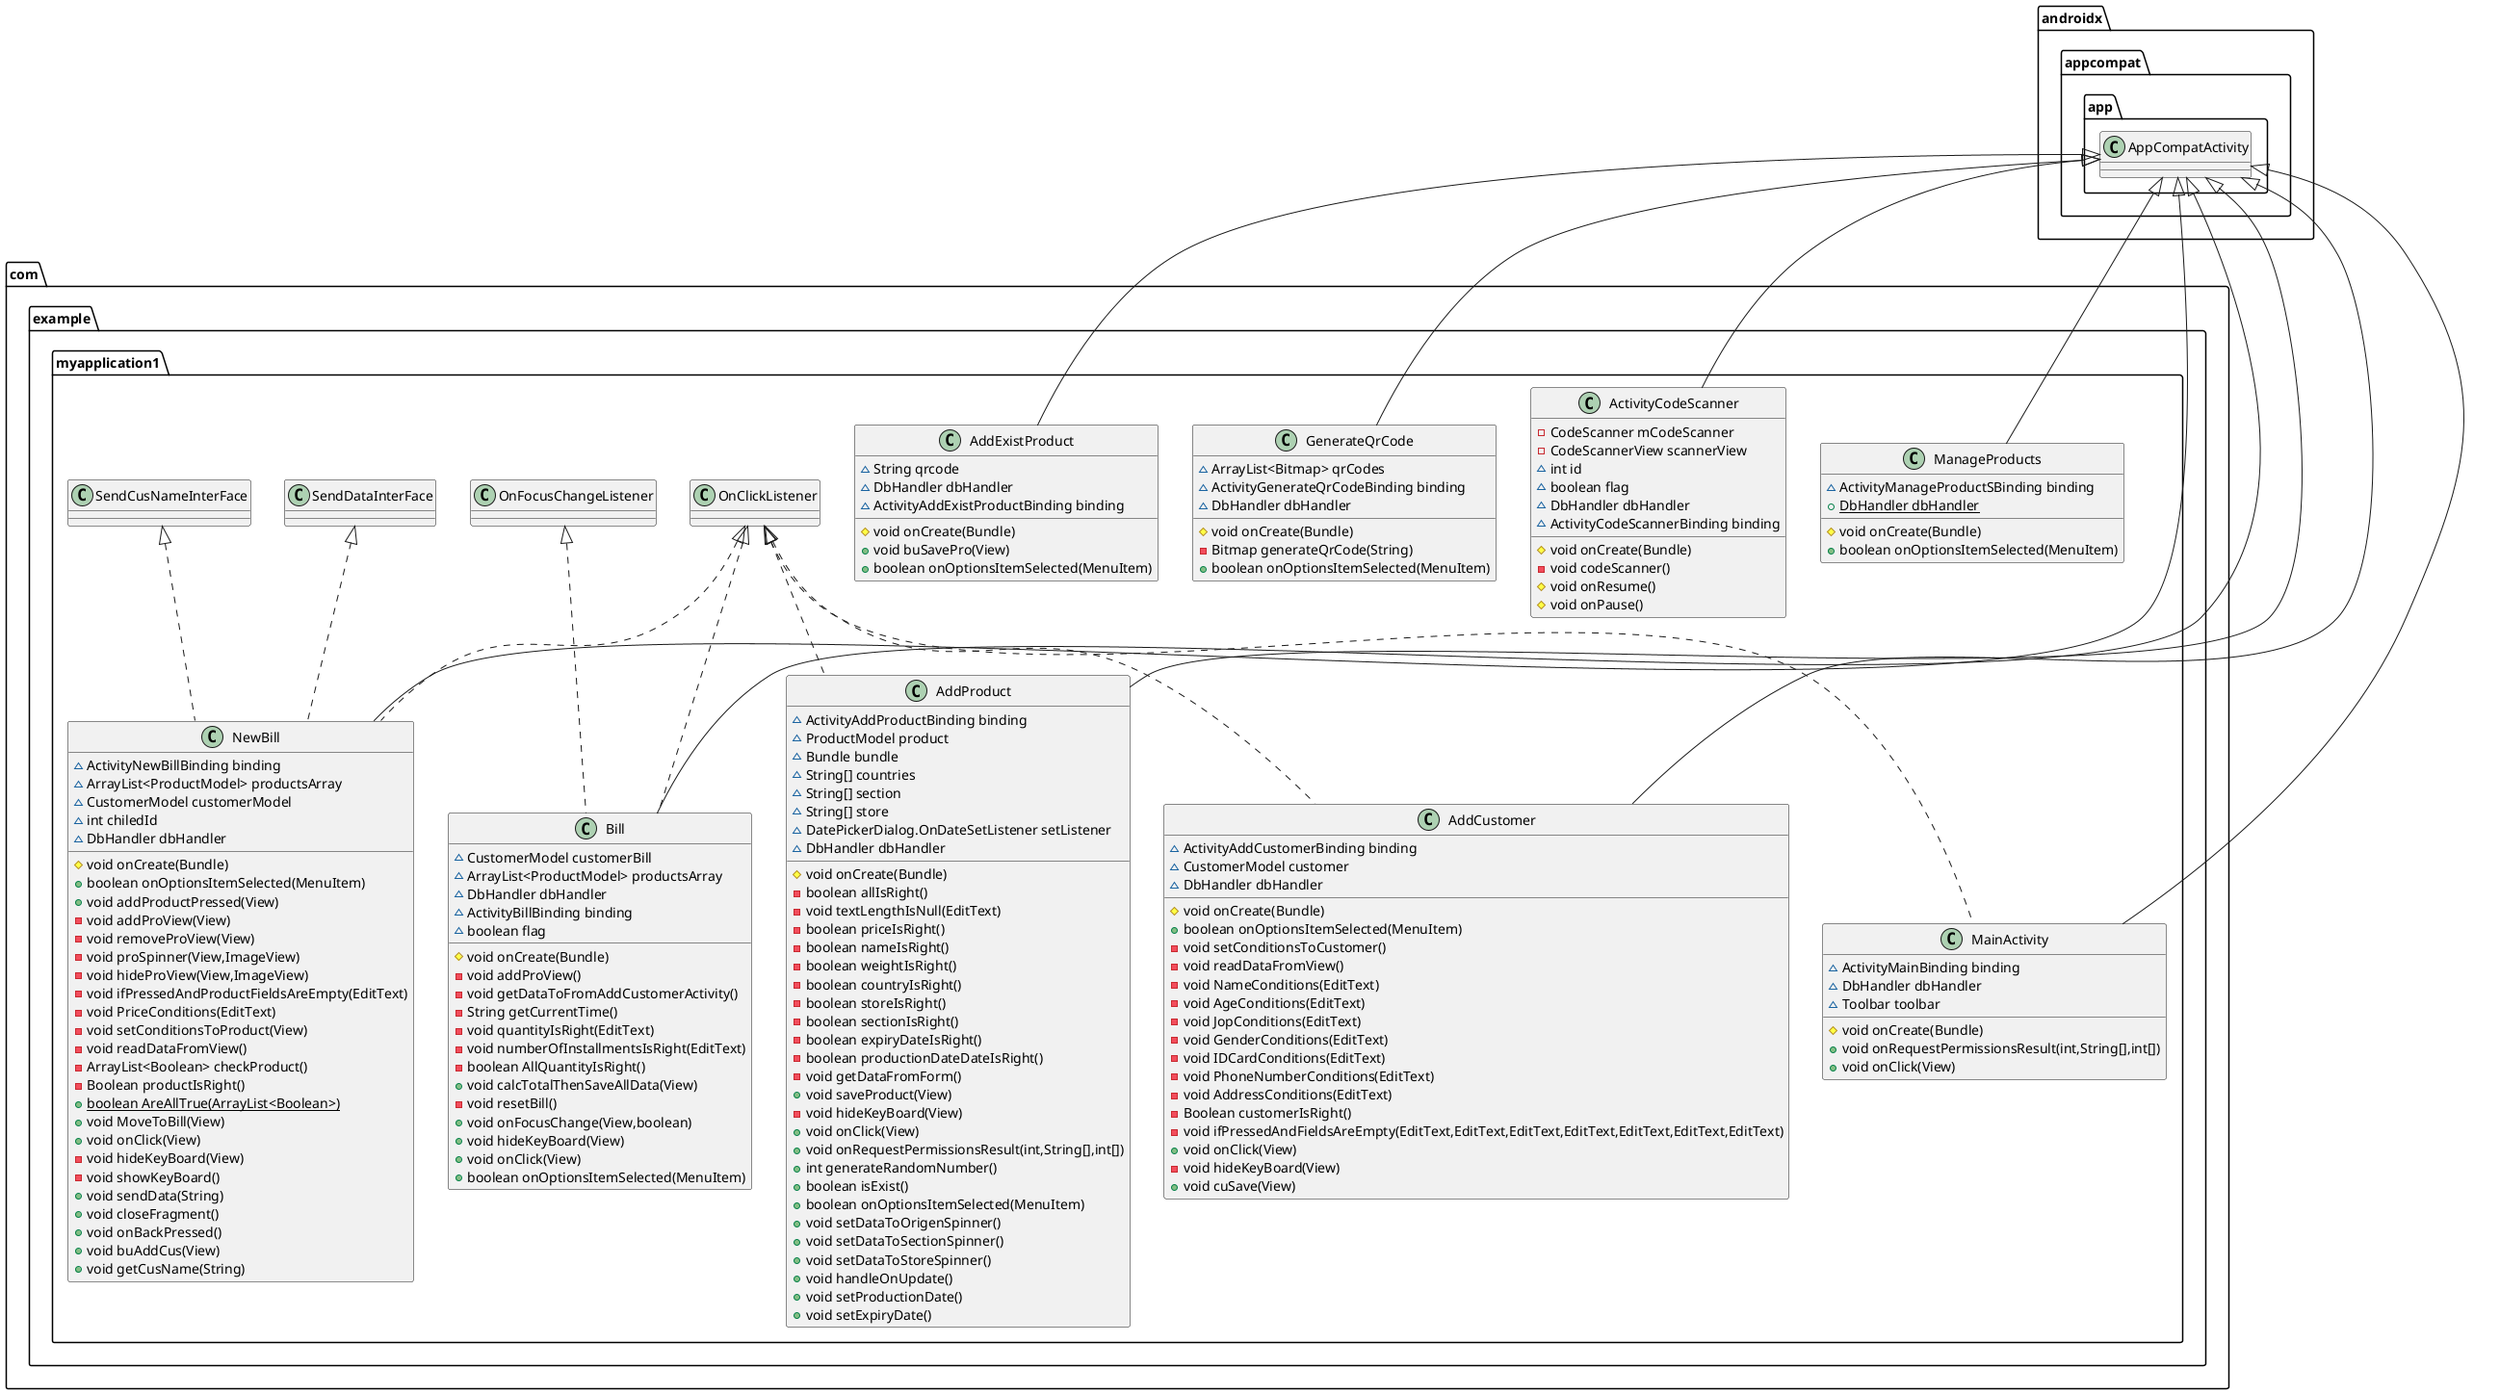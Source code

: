 @startuml
class com.example.myapplication1.GenerateQrCode {
~ ArrayList<Bitmap> qrCodes
~ ActivityGenerateQrCodeBinding binding
~ DbHandler dbHandler
# void onCreate(Bundle)
- Bitmap generateQrCode(String)
+ boolean onOptionsItemSelected(MenuItem)
}
class com.example.myapplication1.NewBill {
~ ActivityNewBillBinding binding
~ ArrayList<ProductModel> productsArray
~ CustomerModel customerModel
~ int chiledId
~ DbHandler dbHandler
# void onCreate(Bundle)
+ boolean onOptionsItemSelected(MenuItem)
+ void addProductPressed(View)
- void addProView(View)
- void removeProView(View)
- void proSpinner(View,ImageView)
- void hideProView(View,ImageView)
- void ifPressedAndProductFieldsAreEmpty(EditText)
- void PriceConditions(EditText)
- void setConditionsToProduct(View)
- void readDataFromView()
- ArrayList<Boolean> checkProduct()
- Boolean productIsRight()
+ {static} boolean AreAllTrue(ArrayList<Boolean>)
+ void MoveToBill(View)
+ void onClick(View)
- void hideKeyBoard(View)
- void showKeyBoard()
+ void sendData(String)
+ void closeFragment()
+ void onBackPressed()
+ void buAddCus(View)
+ void getCusName(String)
}
class com.example.myapplication1.Bill {
~ CustomerModel customerBill
~ ArrayList<ProductModel> productsArray
~ DbHandler dbHandler
~ ActivityBillBinding binding
~ boolean flag
# void onCreate(Bundle)
- void addProView()
- void getDataToFromAddCustomerActivity()
- String getCurrentTime()
- void quantityIsRight(EditText)
- void numberOfInstallmentsIsRight(EditText)
- boolean AllQuantityIsRight()
+ void calcTotalThenSaveAllData(View)
- void resetBill()
+ void onFocusChange(View,boolean)
+ void hideKeyBoard(View)
+ void onClick(View)
+ boolean onOptionsItemSelected(MenuItem)
}
class com.example.myapplication1.AddCustomer {
~ ActivityAddCustomerBinding binding
~ CustomerModel customer
~ DbHandler dbHandler
# void onCreate(Bundle)
+ boolean onOptionsItemSelected(MenuItem)
- void setConditionsToCustomer()
- void readDataFromView()
- void NameConditions(EditText)
- void AgeConditions(EditText)
- void JopConditions(EditText)
- void GenderConditions(EditText)
- void IDCardConditions(EditText)
- void PhoneNumberConditions(EditText)
- void AddressConditions(EditText)
- Boolean customerIsRight()
- void ifPressedAndFieldsAreEmpty(EditText,EditText,EditText,EditText,EditText,EditText,EditText)
+ void onClick(View)
- void hideKeyBoard(View)
+ void cuSave(View)
}
class com.example.myapplication1.AddExistProduct {
~ String qrcode
~ DbHandler dbHandler
~ ActivityAddExistProductBinding binding
# void onCreate(Bundle)
+ void buSavePro(View)
+ boolean onOptionsItemSelected(MenuItem)
}
class com.example.myapplication1.MainActivity {
~ ActivityMainBinding binding
~ DbHandler dbHandler
~ Toolbar toolbar
# void onCreate(Bundle)
+ void onRequestPermissionsResult(int,String[],int[])
+ void onClick(View)
}
class com.example.myapplication1.ManageProducts {
~ ActivityManageProductSBinding binding
+ {static} DbHandler dbHandler
# void onCreate(Bundle)
+ boolean onOptionsItemSelected(MenuItem)
}
class com.example.myapplication1.AddProduct {
~ ActivityAddProductBinding binding
~ ProductModel product
~ Bundle bundle
~ String[] countries
~ String[] section
~ String[] store
~ DatePickerDialog.OnDateSetListener setListener
~ DbHandler dbHandler
# void onCreate(Bundle)
- boolean allIsRight()
- void textLengthIsNull(EditText)
- boolean priceIsRight()
- boolean nameIsRight()
- boolean weightIsRight()
- boolean countryIsRight()
- boolean storeIsRight()
- boolean sectionIsRight()
- boolean expiryDateIsRight()
- boolean productionDateDateIsRight()
- void getDataFromForm()
+ void saveProduct(View)
- void hideKeyBoard(View)
+ void onClick(View)
+ void onRequestPermissionsResult(int,String[],int[])
+ int generateRandomNumber()
+ boolean isExist()
+ boolean onOptionsItemSelected(MenuItem)
+ void setDataToOrigenSpinner()
+ void setDataToSectionSpinner()
+ void setDataToStoreSpinner()
+ void handleOnUpdate()
+ void setProductionDate()
+ void setExpiryDate()
}
class com.example.myapplication1.ActivityCodeScanner {
- CodeScanner mCodeScanner
- CodeScannerView scannerView
~ int id
~ boolean flag
~ DbHandler dbHandler
~ ActivityCodeScannerBinding binding
# void onCreate(Bundle)
- void codeScanner()
# void onResume()
# void onPause()
}


androidx.appcompat.app.AppCompatActivity <|-- com.example.myapplication1.GenerateQrCode
com.example.myapplication1.OnClickListener <|.. com.example.myapplication1.NewBill
com.example.myapplication1.SendDataInterFace <|.. com.example.myapplication1.NewBill
com.example.myapplication1.SendCusNameInterFace <|.. com.example.myapplication1.NewBill
androidx.appcompat.app.AppCompatActivity <|-- com.example.myapplication1.NewBill
com.example.myapplication1.OnFocusChangeListener <|.. com.example.myapplication1.Bill
com.example.myapplication1.OnClickListener <|.. com.example.myapplication1.Bill
androidx.appcompat.app.AppCompatActivity <|-- com.example.myapplication1.Bill
com.example.myapplication1.OnClickListener <|.. com.example.myapplication1.AddCustomer
androidx.appcompat.app.AppCompatActivity <|-- com.example.myapplication1.AddCustomer
androidx.appcompat.app.AppCompatActivity <|-- com.example.myapplication1.AddExistProduct
com.example.myapplication1.OnClickListener <|.. com.example.myapplication1.MainActivity
androidx.appcompat.app.AppCompatActivity <|-- com.example.myapplication1.MainActivity
androidx.appcompat.app.AppCompatActivity <|-- com.example.myapplication1.ManageProducts
com.example.myapplication1.OnClickListener <|.. com.example.myapplication1.AddProduct
androidx.appcompat.app.AppCompatActivity <|-- com.example.myapplication1.AddProduct
androidx.appcompat.app.AppCompatActivity <|-- com.example.myapplication1.ActivityCodeScanner
@enduml